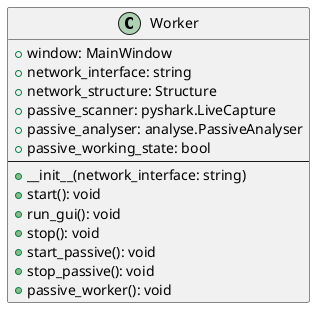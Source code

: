 @startuml
class Worker {
    + window: MainWindow
    + network_interface: string
    + network_structure: Structure
    + passive_scanner: pyshark.LiveCapture
    + passive_analyser: analyse.PassiveAnalyser
    + passive_working_state: bool
--
    + __init__(network_interface: string)
    + start(): void
    + run_gui(): void
    + stop(): void
    + start_passive(): void
    + stop_passive(): void
    + passive_worker(): void
}
@enduml
